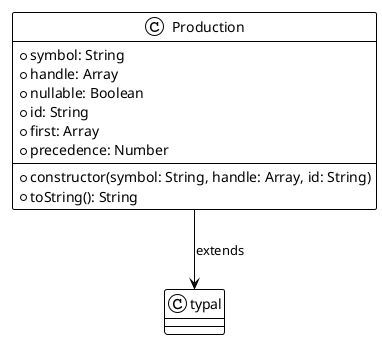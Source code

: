 @startuml production

!theme plain

class Production {
    +symbol: String
    +handle: Array
    +nullable: Boolean
    +id: String
    +first: Array
    +precedence: Number
    +constructor(symbol: String, handle: Array, id: String)
    +toString(): String
}

Production --> typal : extends

@enduml
